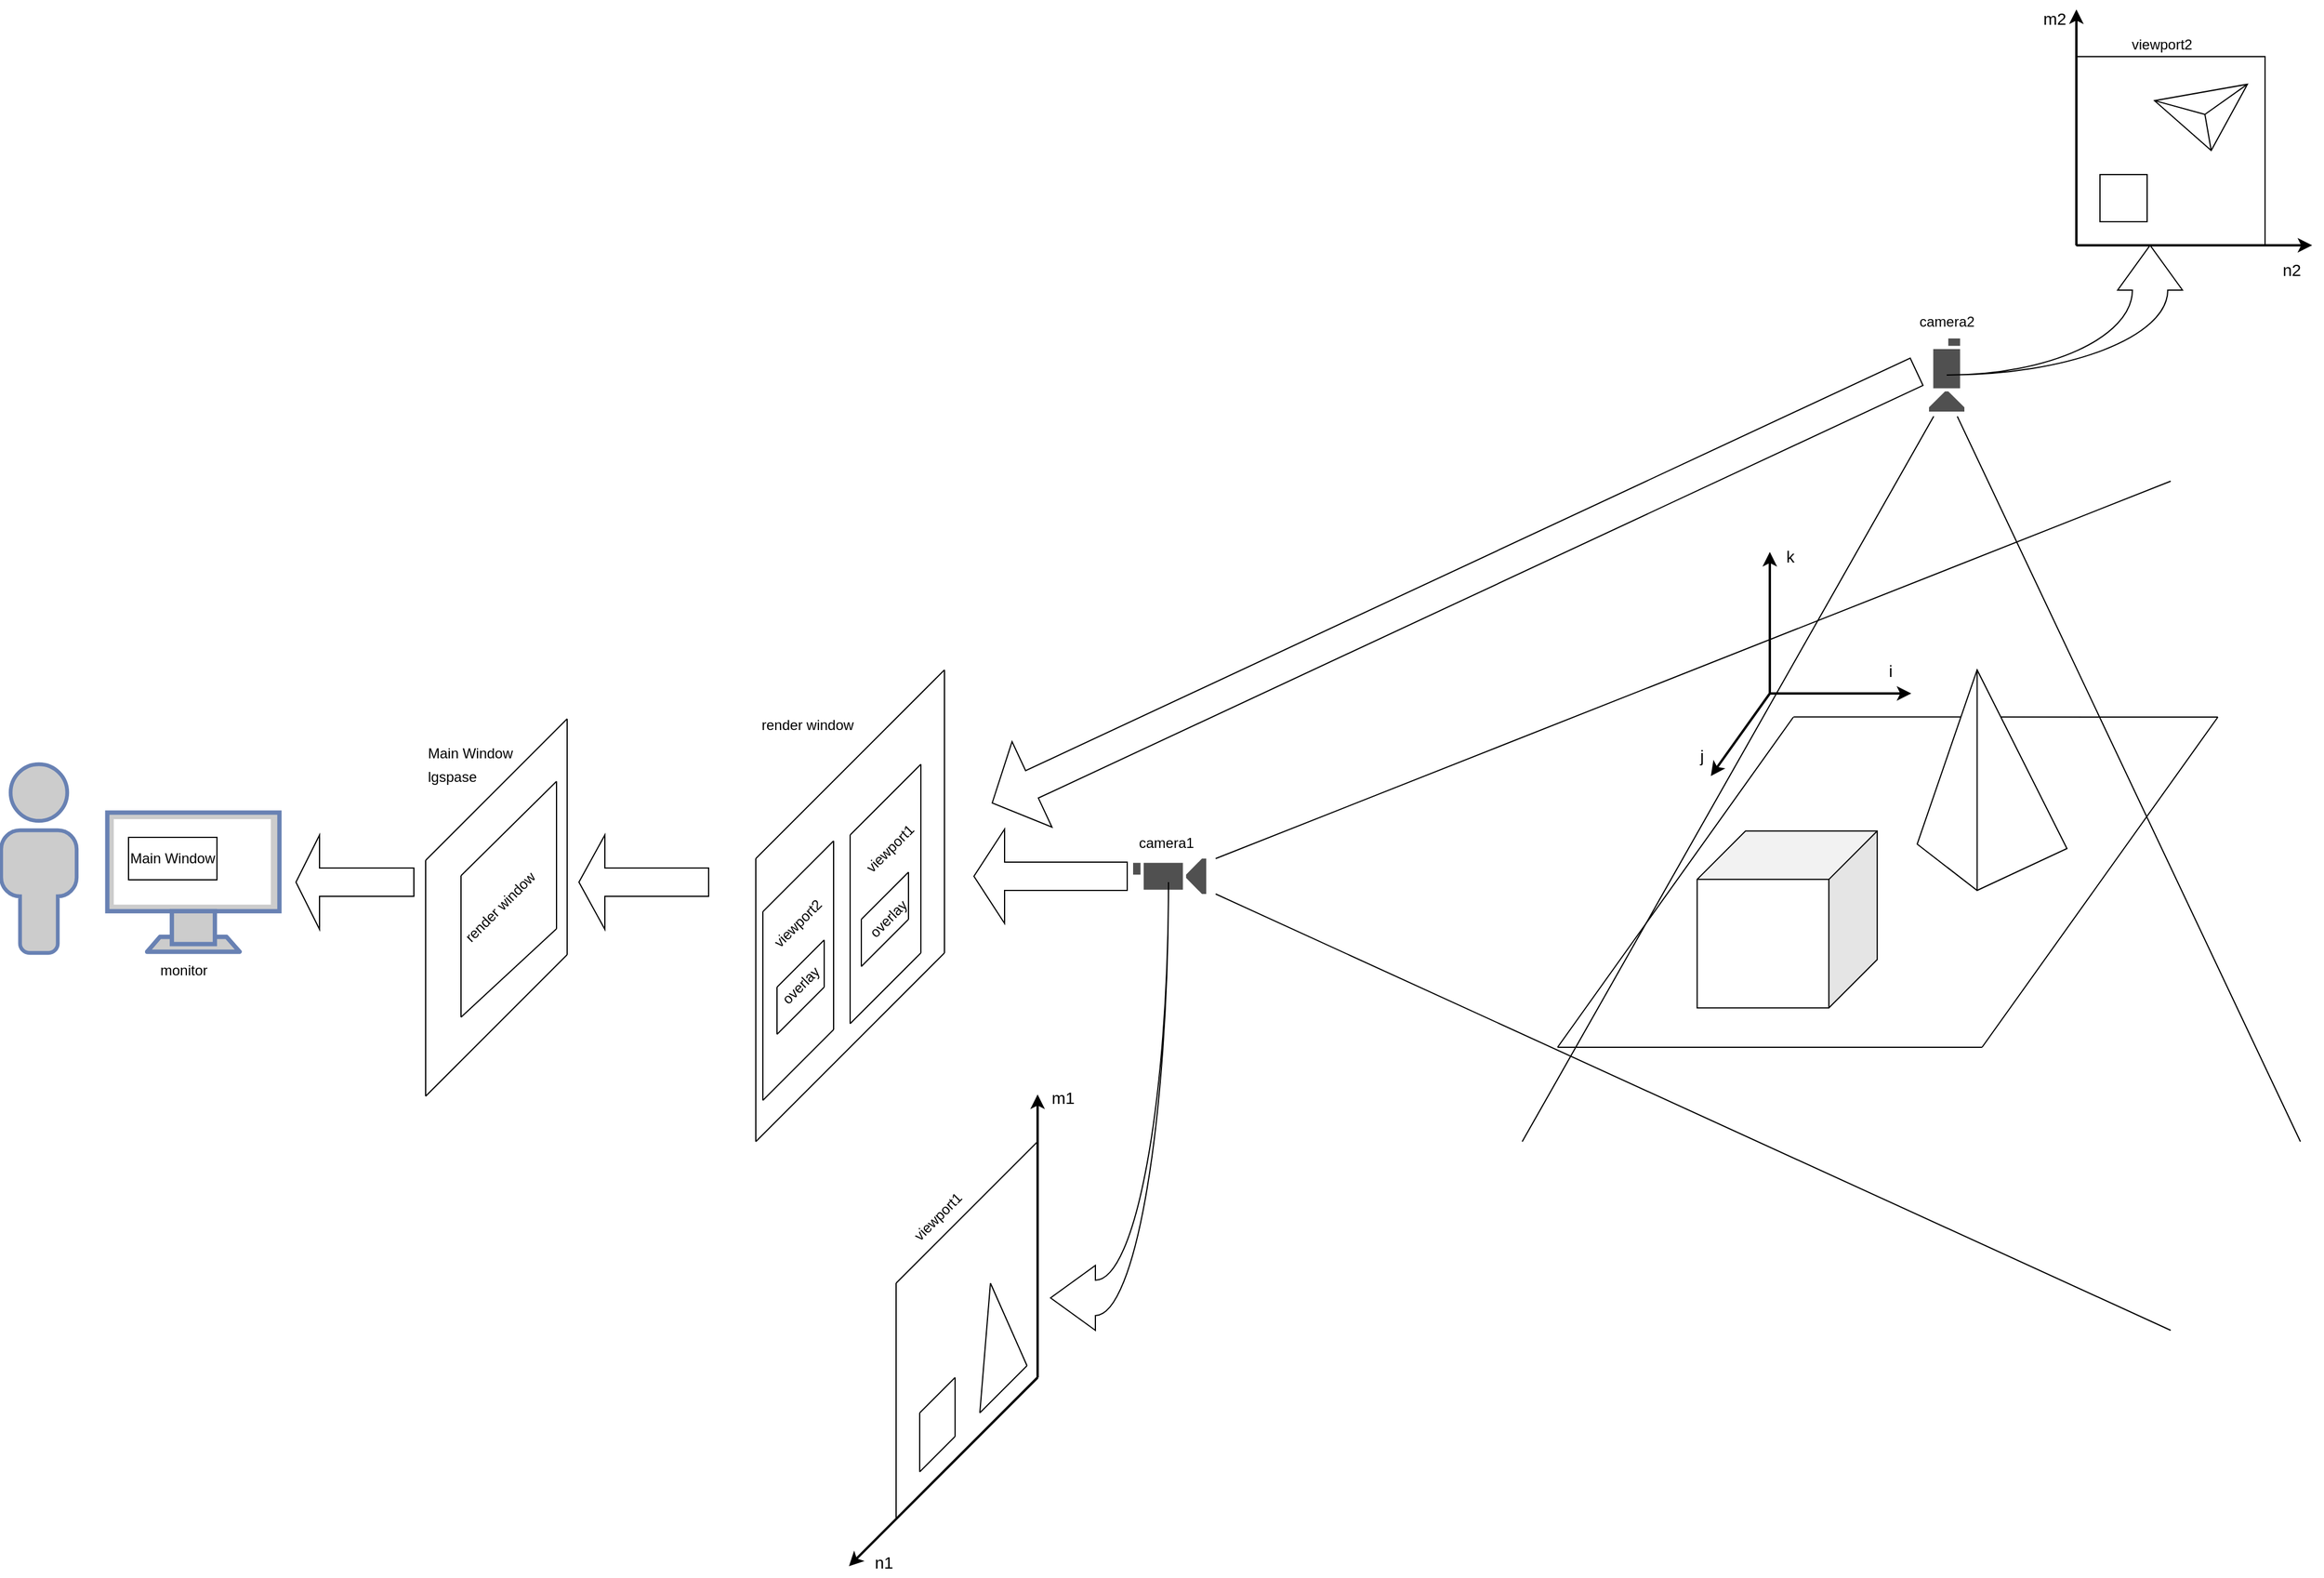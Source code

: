 <mxfile version="10.9.5" type="device"><diagram id="yljQBJfDLn59MR4j0b_E" name="Page-1"><mxGraphModel dx="2249" dy="1975" grid="1" gridSize="10" guides="1" tooltips="1" connect="1" arrows="1" fold="1" page="1" pageScale="1" pageWidth="827" pageHeight="1169" math="0" shadow="0"><root><mxCell id="0"/><mxCell id="1" parent="0"/><mxCell id="UA3DXFqDJEw2Nj_v564y-186" value="" style="fontColor=#0066CC;verticalAlign=top;verticalLabelPosition=bottom;labelPosition=center;align=center;html=1;outlineConnect=0;fillColor=#CCCCCC;strokeColor=#6881B3;gradientColor=none;gradientDirection=north;strokeWidth=2;shape=mxgraph.networks.monitor;rounded=0;shadow=0;glass=0;comic=0;aspect=fixed;" vertex="1" parent="1"><mxGeometry x="-230" y="481" width="146" height="118" as="geometry"/></mxCell><mxCell id="UA3DXFqDJEw2Nj_v564y-1" value="" style="pointerEvents=1;shadow=0;dashed=0;html=1;strokeColor=none;fillColor=#505050;labelPosition=center;verticalLabelPosition=bottom;verticalAlign=top;outlineConnect=0;align=center;shape=mxgraph.office.devices.video_camera;aspect=fixed;" vertex="1" parent="1"><mxGeometry x="640" y="520" width="62" height="30" as="geometry"/></mxCell><mxCell id="UA3DXFqDJEw2Nj_v564y-18" value="" style="endArrow=none;html=1;entryX=1.129;entryY=1;entryDx=0;entryDy=0;entryPerimeter=0;" edge="1" parent="1" target="UA3DXFqDJEw2Nj_v564y-1"><mxGeometry width="50" height="50" relative="1" as="geometry"><mxPoint x="1520" y="920" as="sourcePoint"/><mxPoint x="850" y="600" as="targetPoint"/></mxGeometry></mxCell><mxCell id="UA3DXFqDJEw2Nj_v564y-19" value="" style="endArrow=none;html=1;entryX=1.129;entryY=0;entryDx=0;entryDy=0;entryPerimeter=0;" edge="1" parent="1" target="UA3DXFqDJEw2Nj_v564y-1"><mxGeometry width="50" height="50" relative="1" as="geometry"><mxPoint x="1520" y="200" as="sourcePoint"/><mxPoint x="810" y="860" as="targetPoint"/></mxGeometry></mxCell><mxCell id="UA3DXFqDJEw2Nj_v564y-11" value="" style="endArrow=none;html=1;" edge="1" parent="1"><mxGeometry width="50" height="50" relative="1" as="geometry"><mxPoint x="1000" y="680" as="sourcePoint"/><mxPoint x="1360" y="680" as="targetPoint"/></mxGeometry></mxCell><mxCell id="UA3DXFqDJEw2Nj_v564y-12" value="" style="endArrow=none;html=1;endFill=0;" edge="1" parent="1"><mxGeometry width="50" height="50" relative="1" as="geometry"><mxPoint x="1200.136" y="399.833" as="sourcePoint"/><mxPoint x="1560" y="400" as="targetPoint"/></mxGeometry></mxCell><mxCell id="UA3DXFqDJEw2Nj_v564y-13" value="" style="endArrow=none;html=1;" edge="1" parent="1"><mxGeometry width="50" height="50" relative="1" as="geometry"><mxPoint x="1000" y="680" as="sourcePoint"/><mxPoint x="1200" y="400" as="targetPoint"/></mxGeometry></mxCell><mxCell id="UA3DXFqDJEw2Nj_v564y-14" value="" style="endArrow=none;html=1;" edge="1" parent="1"><mxGeometry width="50" height="50" relative="1" as="geometry"><mxPoint x="1360" y="680" as="sourcePoint"/><mxPoint x="1560" y="400" as="targetPoint"/></mxGeometry></mxCell><mxCell id="UA3DXFqDJEw2Nj_v564y-15" value="" style="verticalLabelPosition=bottom;verticalAlign=top;html=1;shape=mxgraph.basic.pyramid;dx1=0.4;dx2=0.4;dy1=0.79;dy2=0.81;rounded=0;shadow=0;glass=0;comic=0;strokeColor=#000000;fillColor=#ffffff;" vertex="1" parent="1"><mxGeometry x="1305" y="360" width="127" height="187" as="geometry"/></mxCell><mxCell id="UA3DXFqDJEw2Nj_v564y-17" value="" style="shape=cube;whiteSpace=wrap;html=1;boundedLbl=1;backgroundOutline=1;darkOpacity=0.05;darkOpacity2=0.1;rounded=0;shadow=0;glass=0;comic=0;strokeColor=#000000;fillColor=#ffffff;size=41;flipH=1;" vertex="1" parent="1"><mxGeometry x="1118.364" y="496.667" width="152.727" height="150" as="geometry"/></mxCell><mxCell id="UA3DXFqDJEw2Nj_v564y-51" value="" style="html=1;shadow=0;dashed=0;align=center;verticalAlign=middle;shape=mxgraph.arrows2.jumpInArrow;dy=15;dx=38;arrowHead=55;rounded=0;glass=0;comic=0;strokeColor=#000000;fillColor=#ffffff;direction=west;" vertex="1" parent="1"><mxGeometry x="570" y="540" width="100" height="380" as="geometry"/></mxCell><mxCell id="UA3DXFqDJEw2Nj_v564y-53" value="" style="endArrow=classic;html=1;strokeWidth=2;" edge="1" parent="1"><mxGeometry width="50" height="50" relative="1" as="geometry"><mxPoint x="1180" y="380" as="sourcePoint"/><mxPoint x="1300" y="380" as="targetPoint"/></mxGeometry></mxCell><mxCell id="UA3DXFqDJEw2Nj_v564y-54" value="" style="endArrow=classic;html=1;strokeWidth=2;" edge="1" parent="1"><mxGeometry width="50" height="50" relative="1" as="geometry"><mxPoint x="1180" y="380" as="sourcePoint"/><mxPoint x="1130" y="450" as="targetPoint"/></mxGeometry></mxCell><mxCell id="UA3DXFqDJEw2Nj_v564y-55" value="" style="endArrow=classic;html=1;strokeWidth=2;" edge="1" parent="1"><mxGeometry width="50" height="50" relative="1" as="geometry"><mxPoint x="1180" y="380" as="sourcePoint"/><mxPoint x="1180" y="260" as="targetPoint"/></mxGeometry></mxCell><mxCell id="UA3DXFqDJEw2Nj_v564y-56" value="" style="endArrow=classic;html=1;strokeWidth=2;" edge="1" parent="1"><mxGeometry width="50" height="50" relative="1" as="geometry"><mxPoint x="559" y="960" as="sourcePoint"/><mxPoint x="399" y="1120" as="targetPoint"/></mxGeometry></mxCell><mxCell id="UA3DXFqDJEw2Nj_v564y-57" value="" style="endArrow=classic;html=1;strokeWidth=2;" edge="1" parent="1"><mxGeometry width="50" height="50" relative="1" as="geometry"><mxPoint x="559" y="960" as="sourcePoint"/><mxPoint x="559" y="720" as="targetPoint"/></mxGeometry></mxCell><mxCell id="UA3DXFqDJEw2Nj_v564y-58" value="" style="group" vertex="1" connectable="0" parent="1"><mxGeometry x="439" y="760" width="120" height="320" as="geometry"/></mxCell><mxCell id="UA3DXFqDJEw2Nj_v564y-59" value="" style="endArrow=none;html=1;" edge="1" parent="UA3DXFqDJEw2Nj_v564y-58"><mxGeometry width="50" height="50" relative="1" as="geometry"><mxPoint y="320" as="sourcePoint"/><mxPoint y="120" as="targetPoint"/></mxGeometry></mxCell><mxCell id="UA3DXFqDJEw2Nj_v564y-60" value="" style="endArrow=none;html=1;" edge="1" parent="UA3DXFqDJEw2Nj_v564y-58"><mxGeometry width="50" height="50" relative="1" as="geometry"><mxPoint x="120" y="200" as="sourcePoint"/><mxPoint x="120" as="targetPoint"/></mxGeometry></mxCell><mxCell id="UA3DXFqDJEw2Nj_v564y-61" value="" style="endArrow=none;html=1;" edge="1" parent="UA3DXFqDJEw2Nj_v564y-58"><mxGeometry width="50" height="50" relative="1" as="geometry"><mxPoint y="320" as="sourcePoint"/><mxPoint x="120" y="200" as="targetPoint"/></mxGeometry></mxCell><mxCell id="UA3DXFqDJEw2Nj_v564y-62" value="" style="endArrow=none;html=1;" edge="1" parent="UA3DXFqDJEw2Nj_v564y-58"><mxGeometry width="50" height="50" relative="1" as="geometry"><mxPoint y="120" as="sourcePoint"/><mxPoint x="120" as="targetPoint"/></mxGeometry></mxCell><mxCell id="UA3DXFqDJEw2Nj_v564y-63" value="" style="endArrow=none;html=1;" edge="1" parent="UA3DXFqDJEw2Nj_v564y-58"><mxGeometry width="50" height="50" relative="1" as="geometry"><mxPoint x="71" y="230" as="sourcePoint"/><mxPoint x="111" y="190" as="targetPoint"/></mxGeometry></mxCell><mxCell id="UA3DXFqDJEw2Nj_v564y-64" value="" style="endArrow=none;html=1;" edge="1" parent="UA3DXFqDJEw2Nj_v564y-58"><mxGeometry width="50" height="50" relative="1" as="geometry"><mxPoint x="71" y="230" as="sourcePoint"/><mxPoint x="80" y="120" as="targetPoint"/></mxGeometry></mxCell><mxCell id="UA3DXFqDJEw2Nj_v564y-65" value="" style="endArrow=none;html=1;" edge="1" parent="UA3DXFqDJEw2Nj_v564y-58"><mxGeometry width="50" height="50" relative="1" as="geometry"><mxPoint x="111" y="190" as="sourcePoint"/><mxPoint x="80" y="120" as="targetPoint"/></mxGeometry></mxCell><mxCell id="UA3DXFqDJEw2Nj_v564y-66" value="" style="endArrow=none;html=1;" edge="1" parent="UA3DXFqDJEw2Nj_v564y-58"><mxGeometry width="50" height="50" relative="1" as="geometry"><mxPoint x="20" y="280" as="sourcePoint"/><mxPoint x="50" y="250" as="targetPoint"/></mxGeometry></mxCell><mxCell id="UA3DXFqDJEw2Nj_v564y-67" value="" style="endArrow=none;html=1;" edge="1" parent="UA3DXFqDJEw2Nj_v564y-58"><mxGeometry width="50" height="50" relative="1" as="geometry"><mxPoint x="50" y="250" as="sourcePoint"/><mxPoint x="50" y="200" as="targetPoint"/></mxGeometry></mxCell><mxCell id="UA3DXFqDJEw2Nj_v564y-68" value="" style="endArrow=none;html=1;" edge="1" parent="UA3DXFqDJEw2Nj_v564y-58"><mxGeometry width="50" height="50" relative="1" as="geometry"><mxPoint x="20" y="280" as="sourcePoint"/><mxPoint x="20" y="230" as="targetPoint"/></mxGeometry></mxCell><mxCell id="UA3DXFqDJEw2Nj_v564y-69" value="" style="endArrow=none;html=1;" edge="1" parent="UA3DXFqDJEw2Nj_v564y-58"><mxGeometry width="50" height="50" relative="1" as="geometry"><mxPoint x="20" y="230" as="sourcePoint"/><mxPoint x="50" y="200" as="targetPoint"/></mxGeometry></mxCell><mxCell id="UA3DXFqDJEw2Nj_v564y-182" value="viewport1" style="text;html=1;resizable=0;points=[];autosize=1;align=left;verticalAlign=top;spacingTop=-4;rotation=-45;" vertex="1" parent="UA3DXFqDJEw2Nj_v564y-58"><mxGeometry x="6" y="49" width="70" height="20" as="geometry"/></mxCell><mxCell id="UA3DXFqDJEw2Nj_v564y-29" value="" style="endArrow=none;html=1;" edge="1" parent="1"><mxGeometry width="50" height="50" relative="1" as="geometry"><mxPoint x="320" y="760" as="sourcePoint"/><mxPoint x="320" y="520" as="targetPoint"/></mxGeometry></mxCell><mxCell id="UA3DXFqDJEw2Nj_v564y-30" value="" style="endArrow=none;html=1;" edge="1" parent="1"><mxGeometry width="50" height="50" relative="1" as="geometry"><mxPoint x="480" y="360" as="sourcePoint"/><mxPoint x="480" y="600" as="targetPoint"/></mxGeometry></mxCell><mxCell id="UA3DXFqDJEw2Nj_v564y-31" value="" style="endArrow=none;html=1;" edge="1" parent="1"><mxGeometry width="50" height="50" relative="1" as="geometry"><mxPoint x="320" y="760" as="sourcePoint"/><mxPoint x="480" y="600" as="targetPoint"/></mxGeometry></mxCell><mxCell id="UA3DXFqDJEw2Nj_v564y-32" value="" style="endArrow=none;html=1;" edge="1" parent="1"><mxGeometry width="50" height="50" relative="1" as="geometry"><mxPoint x="320" y="520" as="sourcePoint"/><mxPoint x="480" y="360" as="targetPoint"/></mxGeometry></mxCell><mxCell id="UA3DXFqDJEw2Nj_v564y-79" value="overlay" style="text;html=1;resizable=0;points=[];autosize=1;align=left;verticalAlign=top;spacingTop=-4;rotation=-45;" vertex="1" parent="1"><mxGeometry x="410" y="558.5" width="50" height="20" as="geometry"/></mxCell><mxCell id="UA3DXFqDJEw2Nj_v564y-80" value="render window" style="text;html=1;resizable=0;points=[];autosize=1;align=left;verticalAlign=top;spacingTop=-4;" vertex="1" parent="1"><mxGeometry x="323" y="396.5" width="90" height="20" as="geometry"/></mxCell><mxCell id="UA3DXFqDJEw2Nj_v564y-83" value="" style="pointerEvents=1;shadow=0;dashed=0;html=1;strokeColor=none;fillColor=#505050;labelPosition=center;verticalLabelPosition=bottom;verticalAlign=top;outlineConnect=0;align=center;shape=mxgraph.office.devices.video_camera;aspect=fixed;rotation=90;" vertex="1" parent="1"><mxGeometry x="1299" y="95" width="62" height="30" as="geometry"/></mxCell><mxCell id="UA3DXFqDJEw2Nj_v564y-84" value="" style="endArrow=none;html=1;entryX=1.065;entryY=0.867;entryDx=0;entryDy=0;entryPerimeter=0;" edge="1" parent="1" target="UA3DXFqDJEw2Nj_v564y-83"><mxGeometry width="50" height="50" relative="1" as="geometry"><mxPoint x="970" y="760" as="sourcePoint"/><mxPoint x="1140" y="200" as="targetPoint"/></mxGeometry></mxCell><mxCell id="UA3DXFqDJEw2Nj_v564y-85" value="" style="endArrow=none;html=1;entryX=1.065;entryY=0.2;entryDx=0;entryDy=0;entryPerimeter=0;" edge="1" parent="1" target="UA3DXFqDJEw2Nj_v564y-83"><mxGeometry width="50" height="50" relative="1" as="geometry"><mxPoint x="1630" y="760" as="sourcePoint"/><mxPoint x="1310" y="140" as="targetPoint"/></mxGeometry></mxCell><mxCell id="UA3DXFqDJEw2Nj_v564y-88" value="camera1" style="text;html=1;resizable=0;points=[];autosize=1;align=left;verticalAlign=top;spacingTop=-4;" vertex="1" parent="1"><mxGeometry x="643" y="496.5" width="60" height="20" as="geometry"/></mxCell><mxCell id="UA3DXFqDJEw2Nj_v564y-89" value="camera2" style="text;html=1;resizable=0;points=[];autosize=1;align=left;verticalAlign=top;spacingTop=-4;" vertex="1" parent="1"><mxGeometry x="1305" y="55" width="60" height="20" as="geometry"/></mxCell><mxCell id="UA3DXFqDJEw2Nj_v564y-90" value="" style="endArrow=classic;html=1;strokeWidth=2;" edge="1" parent="1"><mxGeometry width="50" height="50" relative="1" as="geometry"><mxPoint x="1440" as="sourcePoint"/><mxPoint x="1640" as="targetPoint"/></mxGeometry></mxCell><mxCell id="UA3DXFqDJEw2Nj_v564y-91" value="" style="endArrow=classic;html=1;strokeWidth=2;" edge="1" parent="1"><mxGeometry width="50" height="50" relative="1" as="geometry"><mxPoint x="1440" as="sourcePoint"/><mxPoint x="1440" y="-200" as="targetPoint"/></mxGeometry></mxCell><mxCell id="UA3DXFqDJEw2Nj_v564y-104" value="" style="html=1;shadow=0;dashed=0;align=center;verticalAlign=middle;shape=mxgraph.arrows2.jumpInArrow;dy=15;dx=38;arrowHead=55;rounded=0;glass=0;comic=0;strokeColor=#000000;fillColor=#ffffff;direction=north;flipV=0;flipH=1;" vertex="1" parent="1"><mxGeometry x="1330" width="200" height="110" as="geometry"/></mxCell><mxCell id="UA3DXFqDJEw2Nj_v564y-105" value="" style="whiteSpace=wrap;html=1;aspect=fixed;rounded=0;shadow=0;glass=0;comic=0;strokeColor=#000000;fillColor=none;" vertex="1" parent="1"><mxGeometry x="1440" y="-160" width="160" height="160" as="geometry"/></mxCell><mxCell id="UA3DXFqDJEw2Nj_v564y-125" value="" style="group;rotation=-145;" vertex="1" connectable="0" parent="1"><mxGeometry x="1510" y="-130" width="80" height="50" as="geometry"/></mxCell><mxCell id="UA3DXFqDJEw2Nj_v564y-124" value="" style="group;rotation=-190;" vertex="1" connectable="0" parent="UA3DXFqDJEw2Nj_v564y-125"><mxGeometry width="80" height="50" as="geometry"/></mxCell><mxCell id="UA3DXFqDJEw2Nj_v564y-118" value="" style="verticalLabelPosition=bottom;verticalAlign=top;html=1;shape=mxgraph.basic.acute_triangle;dx=0.5;rounded=0;shadow=0;glass=0;comic=0;strokeColor=#000000;fillColor=none;rotation=-190;" vertex="1" parent="UA3DXFqDJEw2Nj_v564y-124"><mxGeometry width="80" height="50" as="geometry"/></mxCell><mxCell id="UA3DXFqDJEw2Nj_v564y-119" value="" style="endArrow=none;html=1;strokeWidth=1;entryX=0;entryY=0;entryDx=40;entryDy=0;entryPerimeter=0;" edge="1" parent="UA3DXFqDJEw2Nj_v564y-124" target="UA3DXFqDJEw2Nj_v564y-118"><mxGeometry width="50" height="50" relative="1" as="geometry"><mxPoint x="39" y="19" as="sourcePoint"/><mxPoint x="46" y="91" as="targetPoint"/></mxGeometry></mxCell><mxCell id="UA3DXFqDJEw2Nj_v564y-120" value="" style="endArrow=none;html=1;strokeWidth=1;entryX=0;entryY=1;entryDx=0;entryDy=0;entryPerimeter=0;" edge="1" parent="UA3DXFqDJEw2Nj_v564y-124" target="UA3DXFqDJEw2Nj_v564y-118"><mxGeometry width="50" height="50" relative="1" as="geometry"><mxPoint x="39" y="19" as="sourcePoint"/><mxPoint x="100" y="-24" as="targetPoint"/></mxGeometry></mxCell><mxCell id="UA3DXFqDJEw2Nj_v564y-121" value="" style="endArrow=none;html=1;strokeWidth=1;entryX=1;entryY=1;entryDx=0;entryDy=0;entryPerimeter=0;" edge="1" parent="UA3DXFqDJEw2Nj_v564y-124" target="UA3DXFqDJEw2Nj_v564y-118"><mxGeometry width="50" height="50" relative="1" as="geometry"><mxPoint x="39" y="19" as="sourcePoint"/><mxPoint x="81" y="-14" as="targetPoint"/></mxGeometry></mxCell><mxCell id="UA3DXFqDJEw2Nj_v564y-126" value="" style="whiteSpace=wrap;html=1;aspect=fixed;rounded=0;shadow=0;glass=0;comic=0;strokeColor=#000000;fillColor=none;" vertex="1" parent="1"><mxGeometry x="1460" y="-60" width="40" height="40" as="geometry"/></mxCell><mxCell id="UA3DXFqDJEw2Nj_v564y-130" value="" style="shape=singleArrow;direction=west;whiteSpace=wrap;html=1;rounded=0;shadow=0;glass=0;comic=0;strokeColor=#000000;fillColor=none;arrowWidth=0.3;arrowSize=0.2;" vertex="1" parent="1"><mxGeometry x="505" y="495" width="130" height="80" as="geometry"/></mxCell><mxCell id="UA3DXFqDJEw2Nj_v564y-134" value="" style="shape=singleArrow;direction=west;whiteSpace=wrap;html=1;rounded=0;shadow=0;glass=0;comic=0;strokeColor=#000000;fillColor=none;arrowWidth=0.3;arrowSize=0.2;" vertex="1" parent="1"><mxGeometry x="170" y="500" width="110" height="80" as="geometry"/></mxCell><mxCell id="UA3DXFqDJEw2Nj_v564y-142" value="" style="fontColor=#0066CC;verticalAlign=top;verticalLabelPosition=bottom;labelPosition=center;align=center;html=1;outlineConnect=0;fillColor=#CCCCCC;strokeColor=#6881B3;gradientColor=none;gradientDirection=north;strokeWidth=2;shape=mxgraph.networks.user_male;rounded=0;shadow=0;glass=0;comic=0;aspect=fixed;" vertex="1" parent="1"><mxGeometry x="-320" y="440" width="64" height="160" as="geometry"/></mxCell><mxCell id="UA3DXFqDJEw2Nj_v564y-70" value="" style="endArrow=none;html=1;" edge="1" parent="1"><mxGeometry width="50" height="50" relative="1" as="geometry"><mxPoint x="409.5" y="611.5" as="sourcePoint"/><mxPoint x="409.5" y="571.5" as="targetPoint"/></mxGeometry></mxCell><mxCell id="UA3DXFqDJEw2Nj_v564y-71" value="" style="endArrow=none;html=1;" edge="1" parent="1"><mxGeometry width="50" height="50" relative="1" as="geometry"><mxPoint x="449.5" y="531.5" as="sourcePoint"/><mxPoint x="449.5" y="571.5" as="targetPoint"/></mxGeometry></mxCell><mxCell id="UA3DXFqDJEw2Nj_v564y-72" value="" style="endArrow=none;html=1;" edge="1" parent="1"><mxGeometry width="50" height="50" relative="1" as="geometry"><mxPoint x="409.5" y="611.5" as="sourcePoint"/><mxPoint x="449.5" y="571.5" as="targetPoint"/></mxGeometry></mxCell><mxCell id="UA3DXFqDJEw2Nj_v564y-73" value="" style="endArrow=none;html=1;" edge="1" parent="1"><mxGeometry width="50" height="50" relative="1" as="geometry"><mxPoint x="409.5" y="571.5" as="sourcePoint"/><mxPoint x="449.5" y="531.5" as="targetPoint"/></mxGeometry></mxCell><mxCell id="UA3DXFqDJEw2Nj_v564y-149" value="" style="endArrow=none;html=1;" edge="1" parent="1"><mxGeometry width="50" height="50" relative="1" as="geometry"><mxPoint x="338" y="669" as="sourcePoint"/><mxPoint x="338" y="629" as="targetPoint"/></mxGeometry></mxCell><mxCell id="UA3DXFqDJEw2Nj_v564y-150" value="" style="endArrow=none;html=1;" edge="1" parent="1"><mxGeometry width="50" height="50" relative="1" as="geometry"><mxPoint x="378" y="589" as="sourcePoint"/><mxPoint x="378" y="629" as="targetPoint"/></mxGeometry></mxCell><mxCell id="UA3DXFqDJEw2Nj_v564y-151" value="" style="endArrow=none;html=1;" edge="1" parent="1"><mxGeometry width="50" height="50" relative="1" as="geometry"><mxPoint x="338" y="669" as="sourcePoint"/><mxPoint x="378" y="629" as="targetPoint"/></mxGeometry></mxCell><mxCell id="UA3DXFqDJEw2Nj_v564y-152" value="" style="endArrow=none;html=1;" edge="1" parent="1"><mxGeometry width="50" height="50" relative="1" as="geometry"><mxPoint x="338" y="629" as="sourcePoint"/><mxPoint x="378" y="589" as="targetPoint"/></mxGeometry></mxCell><mxCell id="UA3DXFqDJEw2Nj_v564y-153" value="overlay" style="text;html=1;resizable=0;points=[];autosize=1;align=left;verticalAlign=top;spacingTop=-4;rotation=-45;" vertex="1" parent="1"><mxGeometry x="336.5" y="615" width="50" height="20" as="geometry"/></mxCell><mxCell id="UA3DXFqDJEw2Nj_v564y-154" value="" style="group" vertex="1" connectable="0" parent="1"><mxGeometry x="40" y="401.5" width="120" height="320" as="geometry"/></mxCell><mxCell id="UA3DXFqDJEw2Nj_v564y-74" value="" style="endArrow=none;html=1;" edge="1" parent="UA3DXFqDJEw2Nj_v564y-154"><mxGeometry width="50" height="50" relative="1" as="geometry"><mxPoint y="320" as="sourcePoint"/><mxPoint y="120" as="targetPoint"/></mxGeometry></mxCell><mxCell id="UA3DXFqDJEw2Nj_v564y-75" value="" style="endArrow=none;html=1;" edge="1" parent="UA3DXFqDJEw2Nj_v564y-154"><mxGeometry width="50" height="50" relative="1" as="geometry"><mxPoint x="120" as="sourcePoint"/><mxPoint x="120" y="200" as="targetPoint"/></mxGeometry></mxCell><mxCell id="UA3DXFqDJEw2Nj_v564y-76" value="" style="endArrow=none;html=1;" edge="1" parent="UA3DXFqDJEw2Nj_v564y-154"><mxGeometry width="50" height="50" relative="1" as="geometry"><mxPoint y="320" as="sourcePoint"/><mxPoint x="120" y="200" as="targetPoint"/></mxGeometry></mxCell><mxCell id="UA3DXFqDJEw2Nj_v564y-77" value="" style="endArrow=none;html=1;" edge="1" parent="UA3DXFqDJEw2Nj_v564y-154"><mxGeometry width="50" height="50" relative="1" as="geometry"><mxPoint y="120" as="sourcePoint"/><mxPoint x="120" as="targetPoint"/></mxGeometry></mxCell><mxCell id="UA3DXFqDJEw2Nj_v564y-163" value="" style="group" vertex="1" connectable="0" parent="UA3DXFqDJEw2Nj_v564y-154"><mxGeometry x="30" y="53" width="81" height="200" as="geometry"/></mxCell><mxCell id="UA3DXFqDJEw2Nj_v564y-156" value="" style="endArrow=none;html=1;" edge="1" parent="UA3DXFqDJEw2Nj_v564y-163"><mxGeometry width="50" height="50" relative="1" as="geometry"><mxPoint y="200" as="sourcePoint"/><mxPoint y="80" as="targetPoint"/></mxGeometry></mxCell><mxCell id="UA3DXFqDJEw2Nj_v564y-157" value="" style="endArrow=none;html=1;" edge="1" parent="UA3DXFqDJEw2Nj_v564y-163"><mxGeometry width="50" height="50" relative="1" as="geometry"><mxPoint x="81" as="sourcePoint"/><mxPoint x="81" y="125" as="targetPoint"/></mxGeometry></mxCell><mxCell id="UA3DXFqDJEw2Nj_v564y-158" value="" style="endArrow=none;html=1;" edge="1" parent="UA3DXFqDJEw2Nj_v564y-163"><mxGeometry width="50" height="50" relative="1" as="geometry"><mxPoint y="200" as="sourcePoint"/><mxPoint x="81" y="125" as="targetPoint"/></mxGeometry></mxCell><mxCell id="UA3DXFqDJEw2Nj_v564y-159" value="" style="endArrow=none;html=1;" edge="1" parent="UA3DXFqDJEw2Nj_v564y-163"><mxGeometry width="50" height="50" relative="1" as="geometry"><mxPoint y="80" as="sourcePoint"/><mxPoint x="81" as="targetPoint"/></mxGeometry></mxCell><mxCell id="UA3DXFqDJEw2Nj_v564y-164" value="render window" style="text;html=1;resizable=0;points=[];autosize=1;align=left;verticalAlign=top;spacingTop=-4;rotation=-45;" vertex="1" parent="UA3DXFqDJEw2Nj_v564y-163"><mxGeometry x="-9" y="94" width="90" height="20" as="geometry"/></mxCell><mxCell id="UA3DXFqDJEw2Nj_v564y-82" value="Main Window" style="text;html=1;resizable=0;points=[];autosize=1;align=left;verticalAlign=top;spacingTop=-4;" vertex="1" parent="UA3DXFqDJEw2Nj_v564y-154"><mxGeometry y="19.5" width="90" height="20" as="geometry"/></mxCell><mxCell id="UA3DXFqDJEw2Nj_v564y-81" value="lgspase" style="text;html=1;resizable=0;points=[];autosize=1;align=left;verticalAlign=top;spacingTop=-4;" vertex="1" parent="UA3DXFqDJEw2Nj_v564y-154"><mxGeometry y="39.5" width="60" height="20" as="geometry"/></mxCell><mxCell id="UA3DXFqDJEw2Nj_v564y-165" value="" style="shape=singleArrow;direction=west;whiteSpace=wrap;html=1;rounded=0;shadow=0;glass=0;comic=0;strokeColor=#000000;fillColor=none;arrowWidth=0.32;arrowSize=0.043;rotation=-25;" vertex="1" parent="1"><mxGeometry x="480" y="250" width="865" height="80" as="geometry"/></mxCell><mxCell id="UA3DXFqDJEw2Nj_v564y-166" value="" style="endArrow=none;html=1;strokeWidth=1;" edge="1" parent="1"><mxGeometry width="50" height="50" relative="1" as="geometry"><mxPoint x="400" y="660" as="sourcePoint"/><mxPoint x="460" y="600" as="targetPoint"/></mxGeometry></mxCell><mxCell id="UA3DXFqDJEw2Nj_v564y-167" value="" style="endArrow=none;html=1;strokeWidth=1;" edge="1" parent="1"><mxGeometry width="50" height="50" relative="1" as="geometry"><mxPoint x="460" y="600" as="sourcePoint"/><mxPoint x="460" y="440" as="targetPoint"/></mxGeometry></mxCell><mxCell id="UA3DXFqDJEw2Nj_v564y-168" value="" style="endArrow=none;html=1;strokeWidth=1;" edge="1" parent="1"><mxGeometry width="50" height="50" relative="1" as="geometry"><mxPoint x="400" y="660" as="sourcePoint"/><mxPoint x="400" y="500" as="targetPoint"/></mxGeometry></mxCell><mxCell id="UA3DXFqDJEw2Nj_v564y-173" value="" style="endArrow=none;html=1;strokeWidth=1;" edge="1" parent="1"><mxGeometry width="50" height="50" relative="1" as="geometry"><mxPoint x="400" y="500" as="sourcePoint"/><mxPoint x="460" y="440" as="targetPoint"/></mxGeometry></mxCell><mxCell id="UA3DXFqDJEw2Nj_v564y-174" value="viewport1" style="text;html=1;resizable=0;points=[];autosize=1;align=left;verticalAlign=top;spacingTop=-4;rotation=-45;" vertex="1" parent="1"><mxGeometry x="404" y="496.5" width="70" height="20" as="geometry"/></mxCell><mxCell id="UA3DXFqDJEw2Nj_v564y-176" value="" style="endArrow=none;html=1;strokeWidth=1;" edge="1" parent="1"><mxGeometry width="50" height="50" relative="1" as="geometry"><mxPoint x="386" y="665" as="sourcePoint"/><mxPoint x="386" y="505" as="targetPoint"/></mxGeometry></mxCell><mxCell id="UA3DXFqDJEw2Nj_v564y-177" value="" style="endArrow=none;html=1;strokeWidth=1;" edge="1" parent="1"><mxGeometry width="50" height="50" relative="1" as="geometry"><mxPoint x="326" y="565" as="sourcePoint"/><mxPoint x="386" y="505" as="targetPoint"/></mxGeometry></mxCell><mxCell id="UA3DXFqDJEw2Nj_v564y-178" value="" style="endArrow=none;html=1;strokeWidth=1;" edge="1" parent="1"><mxGeometry width="50" height="50" relative="1" as="geometry"><mxPoint x="326" y="725" as="sourcePoint"/><mxPoint x="326" y="565" as="targetPoint"/></mxGeometry></mxCell><mxCell id="UA3DXFqDJEw2Nj_v564y-179" value="" style="endArrow=none;html=1;strokeWidth=1;" edge="1" parent="1"><mxGeometry width="50" height="50" relative="1" as="geometry"><mxPoint x="326" y="725" as="sourcePoint"/><mxPoint x="386" y="665" as="targetPoint"/></mxGeometry></mxCell><mxCell id="UA3DXFqDJEw2Nj_v564y-180" value="viewport2" style="text;html=1;resizable=0;points=[];autosize=1;align=left;verticalAlign=top;spacingTop=-4;rotation=-45;" vertex="1" parent="1"><mxGeometry x="326.5" y="560" width="70" height="20" as="geometry"/></mxCell><mxCell id="UA3DXFqDJEw2Nj_v564y-183" value="viewport2" style="text;html=1;resizable=0;points=[];autosize=1;align=left;verticalAlign=top;spacingTop=-4;" vertex="1" parent="1"><mxGeometry x="1485" y="-180" width="70" height="20" as="geometry"/></mxCell><mxCell id="UA3DXFqDJEw2Nj_v564y-185" value="&lt;span style=&quot;text-align: left&quot;&gt;Main Window&lt;/span&gt;" style="rounded=0;whiteSpace=wrap;html=1;shadow=0;glass=0;comic=0;strokeColor=#000000;fillColor=none;" vertex="1" parent="1"><mxGeometry x="-212" y="502" width="75" height="36" as="geometry"/></mxCell><mxCell id="UA3DXFqDJEw2Nj_v564y-187" value="monitor" style="text;html=1;resizable=0;points=[];autosize=1;align=left;verticalAlign=top;spacingTop=-4;" vertex="1" parent="1"><mxGeometry x="-187" y="605" width="60" height="20" as="geometry"/></mxCell><mxCell id="UA3DXFqDJEw2Nj_v564y-189" value="" style="shape=singleArrow;direction=west;whiteSpace=wrap;html=1;rounded=0;shadow=0;glass=0;comic=0;strokeColor=#000000;fillColor=none;arrowWidth=0.3;arrowSize=0.2;" vertex="1" parent="1"><mxGeometry x="-70" y="500" width="100" height="80" as="geometry"/></mxCell><mxCell id="UA3DXFqDJEw2Nj_v564y-190" value="k" style="text;html=1;resizable=0;points=[];autosize=1;align=left;verticalAlign=top;spacingTop=-4;fontSize=14;" vertex="1" parent="1"><mxGeometry x="1192" y="253" width="20" height="20" as="geometry"/></mxCell><mxCell id="UA3DXFqDJEw2Nj_v564y-191" value="i" style="text;html=1;resizable=0;points=[];autosize=1;align=left;verticalAlign=top;spacingTop=-4;fontSize=14;" vertex="1" parent="1"><mxGeometry x="1279" y="350" width="20" height="20" as="geometry"/></mxCell><mxCell id="UA3DXFqDJEw2Nj_v564y-192" value="j" style="text;html=1;resizable=0;points=[];autosize=1;align=left;verticalAlign=top;spacingTop=-4;fontSize=14;" vertex="1" parent="1"><mxGeometry x="1118.5" y="422" width="20" height="20" as="geometry"/></mxCell><mxCell id="UA3DXFqDJEw2Nj_v564y-193" value="m1" style="text;html=1;resizable=0;points=[];autosize=1;align=left;verticalAlign=top;spacingTop=-4;fontSize=14;" vertex="1" parent="1"><mxGeometry x="569" y="711.5" width="30" height="20" as="geometry"/></mxCell><mxCell id="UA3DXFqDJEw2Nj_v564y-194" value="n1" style="text;html=1;resizable=0;points=[];autosize=1;align=left;verticalAlign=top;spacingTop=-4;fontSize=14;" vertex="1" parent="1"><mxGeometry x="419" y="1106" width="30" height="20" as="geometry"/></mxCell><mxCell id="UA3DXFqDJEw2Nj_v564y-195" value="m2" style="text;html=1;resizable=0;points=[];autosize=1;align=left;verticalAlign=top;spacingTop=-4;fontSize=14;" vertex="1" parent="1"><mxGeometry x="1410" y="-203" width="30" height="20" as="geometry"/></mxCell><mxCell id="UA3DXFqDJEw2Nj_v564y-196" value="n2" style="text;html=1;resizable=0;points=[];autosize=1;align=left;verticalAlign=top;spacingTop=-4;fontSize=14;" vertex="1" parent="1"><mxGeometry x="1613" y="10" width="30" height="20" as="geometry"/></mxCell></root></mxGraphModel></diagram></mxfile>